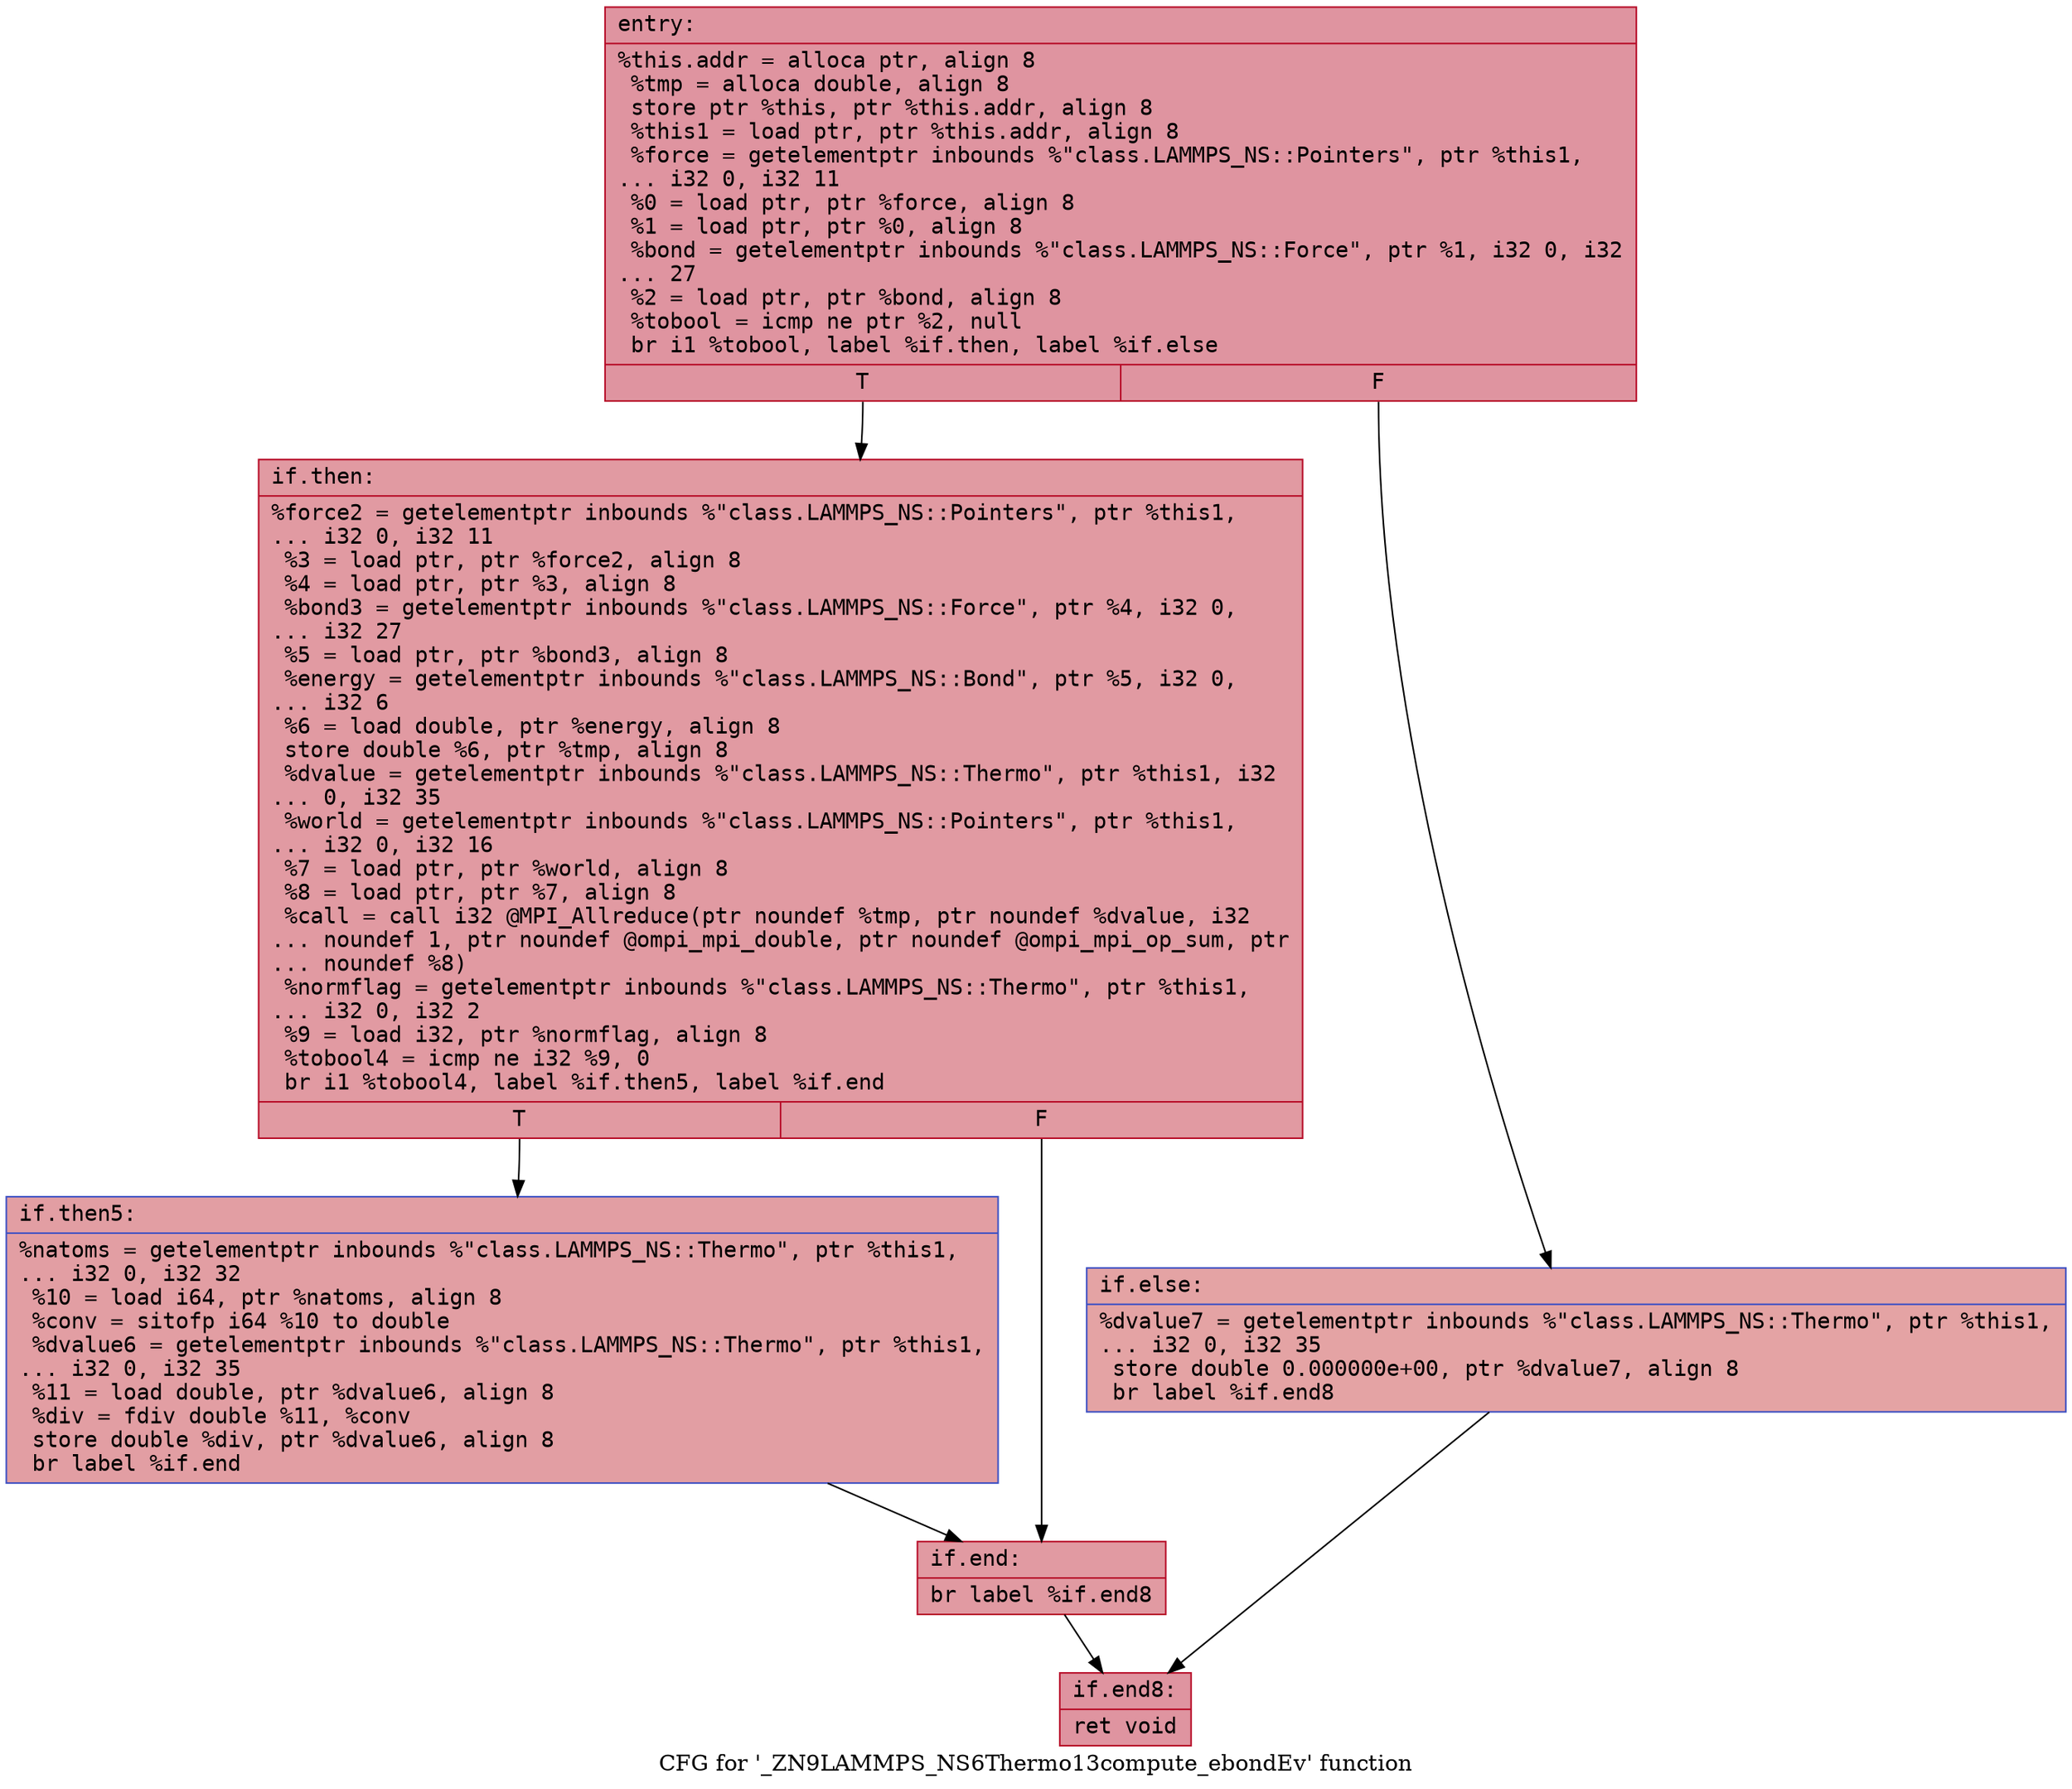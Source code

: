 digraph "CFG for '_ZN9LAMMPS_NS6Thermo13compute_ebondEv' function" {
	label="CFG for '_ZN9LAMMPS_NS6Thermo13compute_ebondEv' function";

	Node0x55bd404db0d0 [shape=record,color="#b70d28ff", style=filled, fillcolor="#b70d2870" fontname="Courier",label="{entry:\l|  %this.addr = alloca ptr, align 8\l  %tmp = alloca double, align 8\l  store ptr %this, ptr %this.addr, align 8\l  %this1 = load ptr, ptr %this.addr, align 8\l  %force = getelementptr inbounds %\"class.LAMMPS_NS::Pointers\", ptr %this1,\l... i32 0, i32 11\l  %0 = load ptr, ptr %force, align 8\l  %1 = load ptr, ptr %0, align 8\l  %bond = getelementptr inbounds %\"class.LAMMPS_NS::Force\", ptr %1, i32 0, i32\l... 27\l  %2 = load ptr, ptr %bond, align 8\l  %tobool = icmp ne ptr %2, null\l  br i1 %tobool, label %if.then, label %if.else\l|{<s0>T|<s1>F}}"];
	Node0x55bd404db0d0:s0 -> Node0x55bd404db6d0[tooltip="entry -> if.then\nProbability 62.50%" ];
	Node0x55bd404db0d0:s1 -> Node0x55bd404db740[tooltip="entry -> if.else\nProbability 37.50%" ];
	Node0x55bd404db6d0 [shape=record,color="#b70d28ff", style=filled, fillcolor="#bb1b2c70" fontname="Courier",label="{if.then:\l|  %force2 = getelementptr inbounds %\"class.LAMMPS_NS::Pointers\", ptr %this1,\l... i32 0, i32 11\l  %3 = load ptr, ptr %force2, align 8\l  %4 = load ptr, ptr %3, align 8\l  %bond3 = getelementptr inbounds %\"class.LAMMPS_NS::Force\", ptr %4, i32 0,\l... i32 27\l  %5 = load ptr, ptr %bond3, align 8\l  %energy = getelementptr inbounds %\"class.LAMMPS_NS::Bond\", ptr %5, i32 0,\l... i32 6\l  %6 = load double, ptr %energy, align 8\l  store double %6, ptr %tmp, align 8\l  %dvalue = getelementptr inbounds %\"class.LAMMPS_NS::Thermo\", ptr %this1, i32\l... 0, i32 35\l  %world = getelementptr inbounds %\"class.LAMMPS_NS::Pointers\", ptr %this1,\l... i32 0, i32 16\l  %7 = load ptr, ptr %world, align 8\l  %8 = load ptr, ptr %7, align 8\l  %call = call i32 @MPI_Allreduce(ptr noundef %tmp, ptr noundef %dvalue, i32\l... noundef 1, ptr noundef @ompi_mpi_double, ptr noundef @ompi_mpi_op_sum, ptr\l... noundef %8)\l  %normflag = getelementptr inbounds %\"class.LAMMPS_NS::Thermo\", ptr %this1,\l... i32 0, i32 2\l  %9 = load i32, ptr %normflag, align 8\l  %tobool4 = icmp ne i32 %9, 0\l  br i1 %tobool4, label %if.then5, label %if.end\l|{<s0>T|<s1>F}}"];
	Node0x55bd404db6d0:s0 -> Node0x55bd404dc4f0[tooltip="if.then -> if.then5\nProbability 62.50%" ];
	Node0x55bd404db6d0:s1 -> Node0x55bd404dc570[tooltip="if.then -> if.end\nProbability 37.50%" ];
	Node0x55bd404dc4f0 [shape=record,color="#3d50c3ff", style=filled, fillcolor="#be242e70" fontname="Courier",label="{if.then5:\l|  %natoms = getelementptr inbounds %\"class.LAMMPS_NS::Thermo\", ptr %this1,\l... i32 0, i32 32\l  %10 = load i64, ptr %natoms, align 8\l  %conv = sitofp i64 %10 to double\l  %dvalue6 = getelementptr inbounds %\"class.LAMMPS_NS::Thermo\", ptr %this1,\l... i32 0, i32 35\l  %11 = load double, ptr %dvalue6, align 8\l  %div = fdiv double %11, %conv\l  store double %div, ptr %dvalue6, align 8\l  br label %if.end\l}"];
	Node0x55bd404dc4f0 -> Node0x55bd404dc570[tooltip="if.then5 -> if.end\nProbability 100.00%" ];
	Node0x55bd404dc570 [shape=record,color="#b70d28ff", style=filled, fillcolor="#bb1b2c70" fontname="Courier",label="{if.end:\l|  br label %if.end8\l}"];
	Node0x55bd404dc570 -> Node0x55bd404dcba0[tooltip="if.end -> if.end8\nProbability 100.00%" ];
	Node0x55bd404db740 [shape=record,color="#3d50c3ff", style=filled, fillcolor="#c32e3170" fontname="Courier",label="{if.else:\l|  %dvalue7 = getelementptr inbounds %\"class.LAMMPS_NS::Thermo\", ptr %this1,\l... i32 0, i32 35\l  store double 0.000000e+00, ptr %dvalue7, align 8\l  br label %if.end8\l}"];
	Node0x55bd404db740 -> Node0x55bd404dcba0[tooltip="if.else -> if.end8\nProbability 100.00%" ];
	Node0x55bd404dcba0 [shape=record,color="#b70d28ff", style=filled, fillcolor="#b70d2870" fontname="Courier",label="{if.end8:\l|  ret void\l}"];
}
